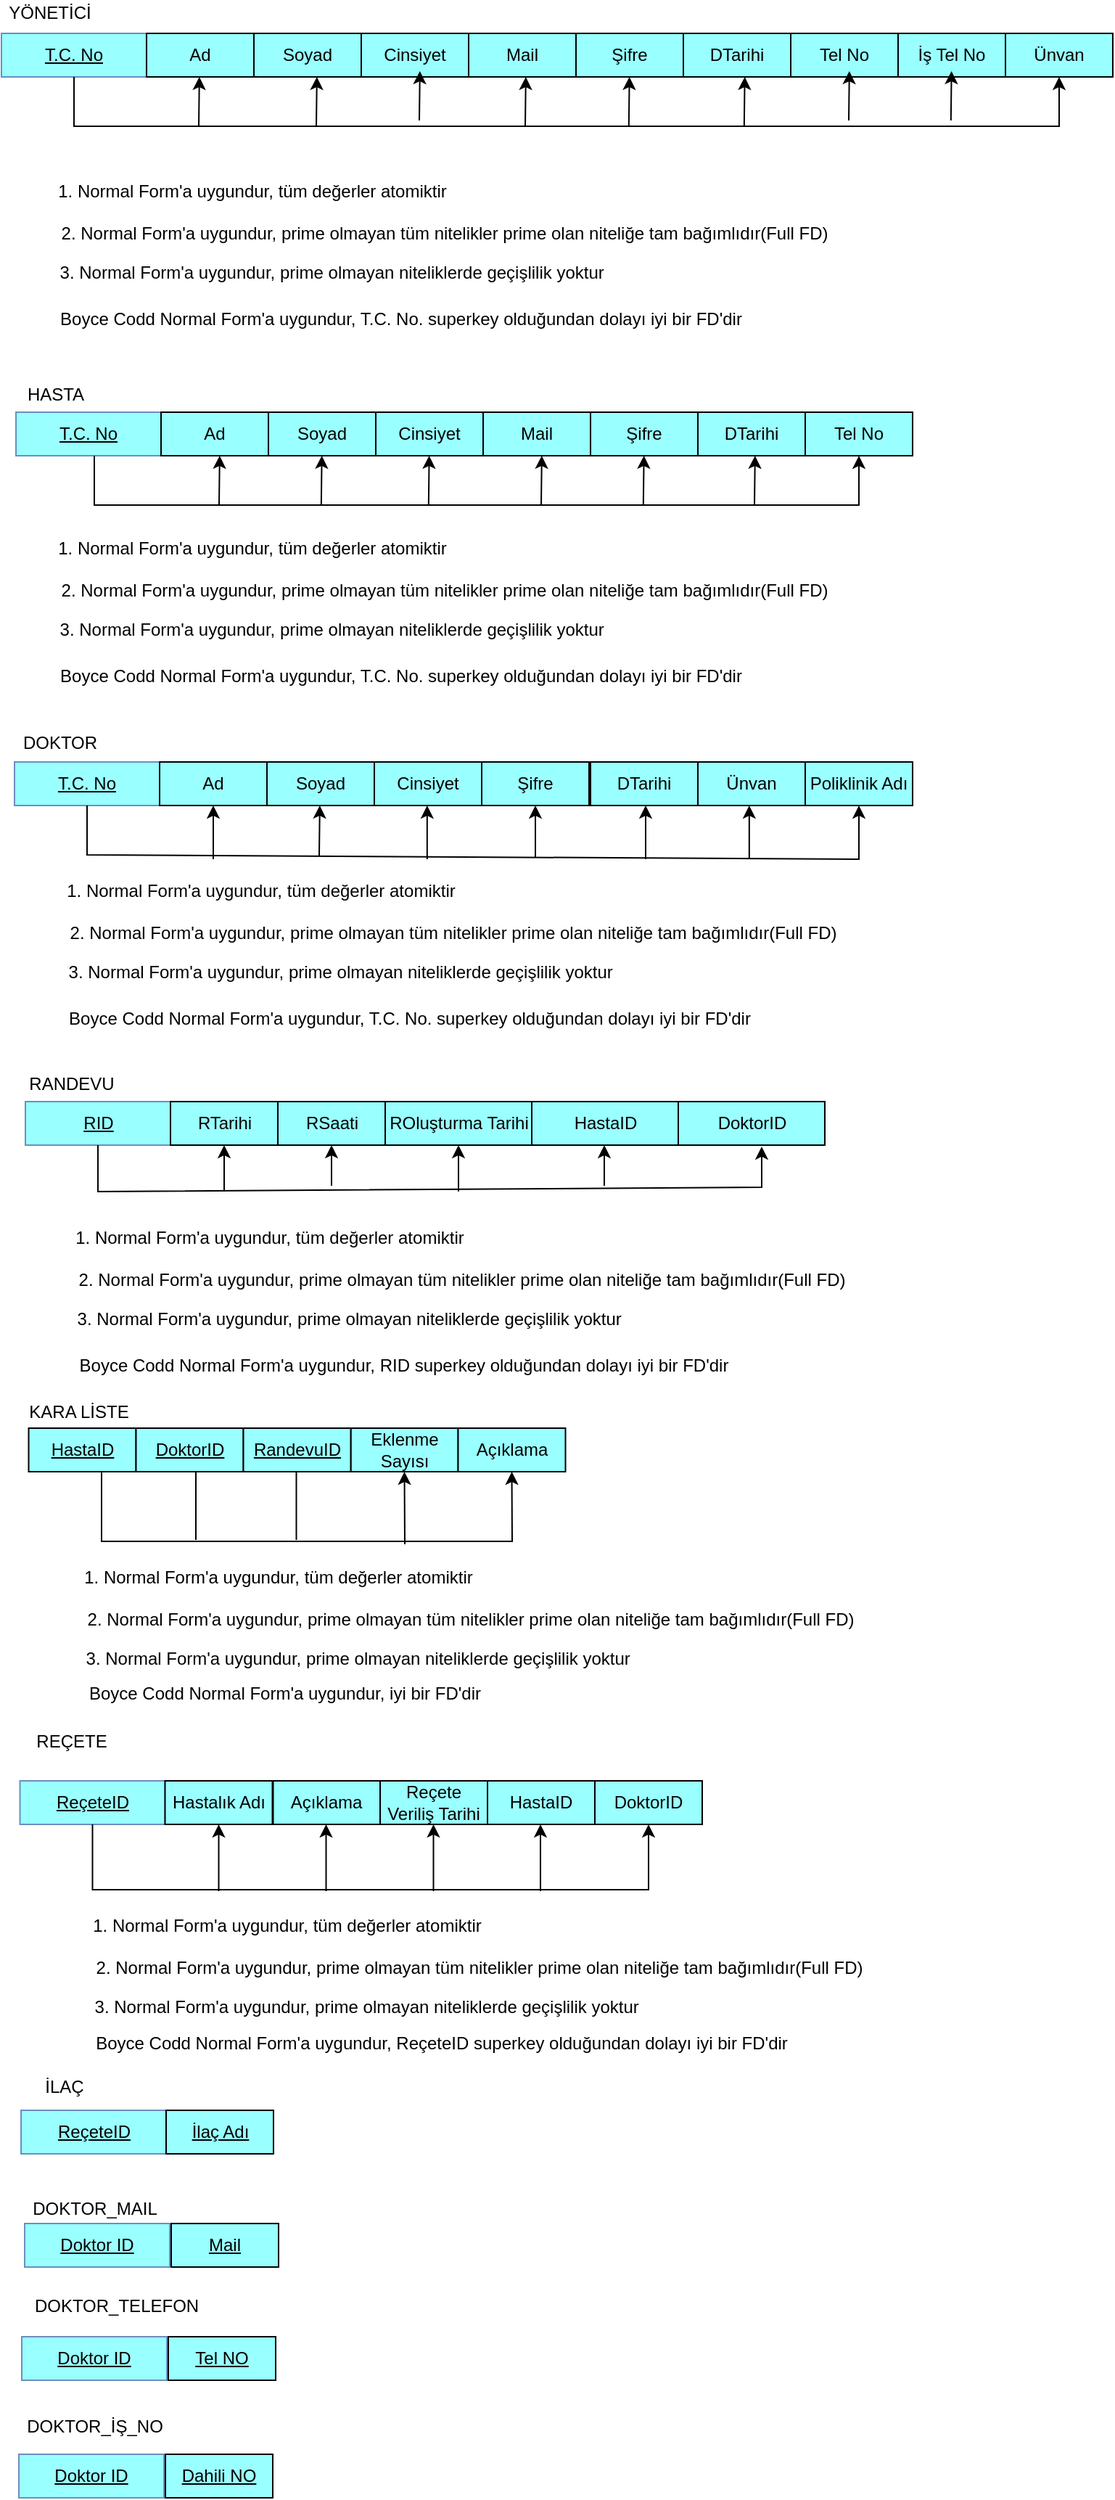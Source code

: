 <mxfile version="18.0.2" type="device"><diagram id="q3w6semUyxVJioBBF7TV" name="Page-1"><mxGraphModel dx="1038" dy="1716" grid="0" gridSize="10" guides="1" tooltips="1" connect="1" arrows="1" fold="1" page="1" pageScale="1" pageWidth="827" pageHeight="1169" math="0" shadow="0"><root><mxCell id="0"/><mxCell id="1" parent="0"/><mxCell id="l5emL63oPn36raxRDfzB-1" value="&lt;u&gt;T.C. No&lt;/u&gt;" style="whiteSpace=wrap;html=1;align=center;fillColor=#99FFFF;strokeColor=#6c8ebf;" parent="1" vertex="1"><mxGeometry x="147" y="235" width="100" height="30" as="geometry"/></mxCell><mxCell id="l5emL63oPn36raxRDfzB-2" value="HASTA" style="text;html=1;align=center;verticalAlign=middle;resizable=0;points=[];autosize=1;strokeColor=none;fillColor=none;" parent="1" vertex="1"><mxGeometry x="149" y="214" width="49" height="18" as="geometry"/></mxCell><mxCell id="l5emL63oPn36raxRDfzB-3" value="Ad&lt;span style=&quot;color: rgba(0 , 0 , 0 , 0) ; font-family: monospace ; font-size: 0px&quot;&gt;%3CmxGraphModel%3E%3Croot%3E%3CmxCell%20id%3D%220%22%2F%3E%3CmxCell%20id%3D%221%22%20parent%3D%220%22%2F%3E%3CmxCell%20id%3D%222%22%20value%3D%22%22%20style%3D%22rounded%3D0%3BwhiteSpace%3Dwrap%3Bhtml%3D1%3BlabelBackgroundColor%3D%2300FFFF%3BfillColor%3D%2399FFFF%3B%22%20vertex%3D%221%22%20parent%3D%221%22%3E%3CmxGeometry%20x%3D%22242%22%20y%3D%22115%22%20width%3D%22100%22%20height%3D%2240%22%20as%3D%22geometry%22%2F%3E%3C%2FmxCell%3E%3C%2Froot%3E%3C%2FmxGraphModel%3E&lt;/span&gt;" style="rounded=0;whiteSpace=wrap;html=1;labelBackgroundColor=none;fillColor=#99FFFF;" parent="1" vertex="1"><mxGeometry x="247" y="235" width="74" height="30" as="geometry"/></mxCell><mxCell id="l5emL63oPn36raxRDfzB-4" value="Soyad" style="rounded=0;whiteSpace=wrap;html=1;labelBackgroundColor=none;fillColor=#99FFFF;" parent="1" vertex="1"><mxGeometry x="321" y="235" width="74" height="30" as="geometry"/></mxCell><mxCell id="l5emL63oPn36raxRDfzB-5" value="Cinsiyet" style="rounded=0;whiteSpace=wrap;html=1;labelBackgroundColor=none;fillColor=#99FFFF;" parent="1" vertex="1"><mxGeometry x="395" y="235" width="74" height="30" as="geometry"/></mxCell><mxCell id="l5emL63oPn36raxRDfzB-6" value="Mail&lt;span style=&quot;color: rgba(0 , 0 , 0 , 0) ; font-family: monospace ; font-size: 0px&quot;&gt;%3CmxGraphModel%3E%3Croot%3E%3CmxCell%20id%3D%220%22%2F%3E%3CmxCell%20id%3D%221%22%20parent%3D%220%22%2F%3E%3CmxCell%20id%3D%222%22%20value%3D%22Cinsiyet%22%20style%3D%22rounded%3D0%3BwhiteSpace%3Dwrap%3Bhtml%3D1%3BlabelBackgroundColor%3Dnone%3BfillColor%3D%2399FFFF%3B%22%20vertex%3D%221%22%20parent%3D%221%22%3E%3CmxGeometry%20x%3D%22390%22%20y%3D%22115%22%20width%3D%2274%22%20height%3D%2230%22%20as%3D%22geometry%22%2F%3E%3C%2FmxCell%3E%3C%2Froot%3E%3C%2FmxGraphModel%3E&lt;/span&gt;" style="rounded=0;whiteSpace=wrap;html=1;labelBackgroundColor=none;fillColor=#99FFFF;" parent="1" vertex="1"><mxGeometry x="469" y="235" width="74" height="30" as="geometry"/></mxCell><mxCell id="l5emL63oPn36raxRDfzB-7" value="Şifre" style="rounded=0;whiteSpace=wrap;html=1;labelBackgroundColor=none;fillColor=#99FFFF;" parent="1" vertex="1"><mxGeometry x="543" y="235" width="74" height="30" as="geometry"/></mxCell><mxCell id="l5emL63oPn36raxRDfzB-8" value="DTarihi" style="rounded=0;whiteSpace=wrap;html=1;labelBackgroundColor=none;fillColor=#99FFFF;" parent="1" vertex="1"><mxGeometry x="617" y="235" width="74" height="30" as="geometry"/></mxCell><mxCell id="l5emL63oPn36raxRDfzB-9" value="Tel No" style="rounded=0;whiteSpace=wrap;html=1;labelBackgroundColor=none;fillColor=#99FFFF;" parent="1" vertex="1"><mxGeometry x="691" y="235" width="74" height="30" as="geometry"/></mxCell><mxCell id="l5emL63oPn36raxRDfzB-10" value="&lt;u&gt;T.C. No&lt;/u&gt;" style="whiteSpace=wrap;html=1;align=center;fillColor=#99FFFF;strokeColor=#6c8ebf;" parent="1" vertex="1"><mxGeometry x="137" y="-26" width="100" height="30" as="geometry"/></mxCell><mxCell id="l5emL63oPn36raxRDfzB-11" value="YÖNETİCİ" style="text;html=1;align=center;verticalAlign=middle;resizable=0;points=[];autosize=1;strokeColor=none;fillColor=none;" parent="1" vertex="1"><mxGeometry x="136" y="-49" width="67" height="18" as="geometry"/></mxCell><mxCell id="l5emL63oPn36raxRDfzB-12" value="Ad&lt;span style=&quot;color: rgba(0 , 0 , 0 , 0) ; font-family: monospace ; font-size: 0px&quot;&gt;%3CmxGraphModel%3E%3Croot%3E%3CmxCell%20id%3D%220%22%2F%3E%3CmxCell%20id%3D%221%22%20parent%3D%220%22%2F%3E%3CmxCell%20id%3D%222%22%20value%3D%22%22%20style%3D%22rounded%3D0%3BwhiteSpace%3Dwrap%3Bhtml%3D1%3BlabelBackgroundColor%3D%2300FFFF%3BfillColor%3D%2399FFFF%3B%22%20vertex%3D%221%22%20parent%3D%221%22%3E%3CmxGeometry%20x%3D%22242%22%20y%3D%22115%22%20width%3D%22100%22%20height%3D%2240%22%20as%3D%22geometry%22%2F%3E%3C%2FmxCell%3E%3C%2Froot%3E%3C%2FmxGraphModel%3E&lt;/span&gt;" style="rounded=0;whiteSpace=wrap;html=1;labelBackgroundColor=none;fillColor=#99FFFF;" parent="1" vertex="1"><mxGeometry x="237" y="-26" width="74" height="30" as="geometry"/></mxCell><mxCell id="l5emL63oPn36raxRDfzB-13" value="Soyad" style="rounded=0;whiteSpace=wrap;html=1;labelBackgroundColor=none;fillColor=#99FFFF;" parent="1" vertex="1"><mxGeometry x="311" y="-26" width="74" height="30" as="geometry"/></mxCell><mxCell id="l5emL63oPn36raxRDfzB-14" value="Cinsiyet" style="rounded=0;whiteSpace=wrap;html=1;labelBackgroundColor=none;fillColor=#99FFFF;" parent="1" vertex="1"><mxGeometry x="385" y="-26" width="74" height="30" as="geometry"/></mxCell><mxCell id="l5emL63oPn36raxRDfzB-69" style="edgeStyle=orthogonalEdgeStyle;rounded=0;orthogonalLoop=1;jettySize=auto;html=1;" parent="1" source="l5emL63oPn36raxRDfzB-15" edge="1"><mxGeometry relative="1" as="geometry"><mxPoint x="560.647" y="-16.765" as="targetPoint"/></mxGeometry></mxCell><mxCell id="l5emL63oPn36raxRDfzB-15" value="Mail&lt;span style=&quot;color: rgba(0 , 0 , 0 , 0) ; font-family: monospace ; font-size: 0px&quot;&gt;%3CmxGraphModel%3E%3Croot%3E%3CmxCell%20id%3D%220%22%2F%3E%3CmxCell%20id%3D%221%22%20parent%3D%220%22%2F%3E%3CmxCell%20id%3D%222%22%20value%3D%22Cinsiyet%22%20style%3D%22rounded%3D0%3BwhiteSpace%3Dwrap%3Bhtml%3D1%3BlabelBackgroundColor%3Dnone%3BfillColor%3D%2399FFFF%3B%22%20vertex%3D%221%22%20parent%3D%221%22%3E%3CmxGeometry%20x%3D%22390%22%20y%3D%22115%22%20width%3D%2274%22%20height%3D%2230%22%20as%3D%22geometry%22%2F%3E%3C%2FmxCell%3E%3C%2Froot%3E%3C%2FmxGraphModel%3E&lt;/span&gt;" style="rounded=0;whiteSpace=wrap;html=1;labelBackgroundColor=none;fillColor=#99FFFF;" parent="1" vertex="1"><mxGeometry x="459" y="-26" width="74" height="30" as="geometry"/></mxCell><mxCell id="l5emL63oPn36raxRDfzB-16" value="Şifre" style="rounded=0;whiteSpace=wrap;html=1;labelBackgroundColor=none;fillColor=#99FFFF;" parent="1" vertex="1"><mxGeometry x="533" y="-26" width="74" height="30" as="geometry"/></mxCell><mxCell id="l5emL63oPn36raxRDfzB-17" value="DTarihi" style="rounded=0;whiteSpace=wrap;html=1;labelBackgroundColor=none;fillColor=#99FFFF;" parent="1" vertex="1"><mxGeometry x="607" y="-26" width="74" height="30" as="geometry"/></mxCell><mxCell id="l5emL63oPn36raxRDfzB-18" value="Tel No" style="rounded=0;whiteSpace=wrap;html=1;labelBackgroundColor=none;fillColor=#99FFFF;" parent="1" vertex="1"><mxGeometry x="681" y="-26" width="74" height="30" as="geometry"/></mxCell><mxCell id="l5emL63oPn36raxRDfzB-19" value="İş Tel No" style="rounded=0;whiteSpace=wrap;html=1;labelBackgroundColor=none;fillColor=#99FFFF;" parent="1" vertex="1"><mxGeometry x="755" y="-26" width="74" height="30" as="geometry"/></mxCell><mxCell id="l5emL63oPn36raxRDfzB-20" value="Ünvan" style="rounded=0;whiteSpace=wrap;html=1;labelBackgroundColor=none;fillColor=#99FFFF;" parent="1" vertex="1"><mxGeometry x="829" y="-26" width="74" height="30" as="geometry"/></mxCell><mxCell id="l5emL63oPn36raxRDfzB-21" value="&lt;u&gt;T.C. No&lt;/u&gt;" style="whiteSpace=wrap;html=1;align=center;fillColor=#99FFFF;strokeColor=#6c8ebf;" parent="1" vertex="1"><mxGeometry x="146" y="476" width="100" height="30" as="geometry"/></mxCell><mxCell id="l5emL63oPn36raxRDfzB-22" value="DOKTOR" style="text;html=1;align=center;verticalAlign=middle;resizable=0;points=[];autosize=1;strokeColor=none;fillColor=none;" parent="1" vertex="1"><mxGeometry x="146" y="454" width="61" height="18" as="geometry"/></mxCell><mxCell id="l5emL63oPn36raxRDfzB-23" value="Ad&lt;span style=&quot;color: rgba(0 , 0 , 0 , 0) ; font-family: monospace ; font-size: 0px&quot;&gt;%3CmxGraphModel%3E%3Croot%3E%3CmxCell%20id%3D%220%22%2F%3E%3CmxCell%20id%3D%221%22%20parent%3D%220%22%2F%3E%3CmxCell%20id%3D%222%22%20value%3D%22%22%20style%3D%22rounded%3D0%3BwhiteSpace%3Dwrap%3Bhtml%3D1%3BlabelBackgroundColor%3D%2300FFFF%3BfillColor%3D%2399FFFF%3B%22%20vertex%3D%221%22%20parent%3D%221%22%3E%3CmxGeometry%20x%3D%22242%22%20y%3D%22115%22%20width%3D%22100%22%20height%3D%2240%22%20as%3D%22geometry%22%2F%3E%3C%2FmxCell%3E%3C%2Froot%3E%3C%2FmxGraphModel%3E&lt;/span&gt;" style="rounded=0;whiteSpace=wrap;html=1;labelBackgroundColor=none;fillColor=#99FFFF;" parent="1" vertex="1"><mxGeometry x="246" y="476" width="74" height="30" as="geometry"/></mxCell><mxCell id="l5emL63oPn36raxRDfzB-24" value="Soyad" style="rounded=0;whiteSpace=wrap;html=1;labelBackgroundColor=none;fillColor=#99FFFF;" parent="1" vertex="1"><mxGeometry x="320" y="476" width="74" height="30" as="geometry"/></mxCell><mxCell id="l5emL63oPn36raxRDfzB-25" value="Cinsiyet" style="rounded=0;whiteSpace=wrap;html=1;labelBackgroundColor=none;fillColor=#99FFFF;" parent="1" vertex="1"><mxGeometry x="394" y="476" width="74" height="30" as="geometry"/></mxCell><mxCell id="l5emL63oPn36raxRDfzB-27" value="Şifre" style="rounded=0;whiteSpace=wrap;html=1;labelBackgroundColor=none;fillColor=#99FFFF;" parent="1" vertex="1"><mxGeometry x="468" y="476" width="74" height="30" as="geometry"/></mxCell><mxCell id="l5emL63oPn36raxRDfzB-28" value="DTarihi" style="rounded=0;whiteSpace=wrap;html=1;labelBackgroundColor=none;fillColor=#99FFFF;" parent="1" vertex="1"><mxGeometry x="543" y="476" width="74" height="30" as="geometry"/></mxCell><mxCell id="l5emL63oPn36raxRDfzB-31" value="Ünvan" style="rounded=0;whiteSpace=wrap;html=1;labelBackgroundColor=none;fillColor=#99FFFF;" parent="1" vertex="1"><mxGeometry x="617" y="476" width="74" height="30" as="geometry"/></mxCell><mxCell id="l5emL63oPn36raxRDfzB-32" value="&lt;u&gt;RID&lt;/u&gt;" style="whiteSpace=wrap;html=1;align=center;fillColor=#99FFFF;strokeColor=#6c8ebf;" parent="1" vertex="1"><mxGeometry x="153.5" y="710" width="100" height="30" as="geometry"/></mxCell><mxCell id="l5emL63oPn36raxRDfzB-33" value="RANDEVU" style="text;html=1;align=center;verticalAlign=middle;resizable=0;points=[];autosize=1;strokeColor=none;fillColor=none;" parent="1" vertex="1"><mxGeometry x="150.5" y="689" width="68" height="18" as="geometry"/></mxCell><mxCell id="l5emL63oPn36raxRDfzB-34" value="RTarihi" style="rounded=0;whiteSpace=wrap;html=1;labelBackgroundColor=none;fillColor=#99FFFF;" parent="1" vertex="1"><mxGeometry x="253.5" y="710" width="74" height="30" as="geometry"/></mxCell><mxCell id="l5emL63oPn36raxRDfzB-35" value="RSaati" style="rounded=0;whiteSpace=wrap;html=1;labelBackgroundColor=none;fillColor=#99FFFF;" parent="1" vertex="1"><mxGeometry x="327.5" y="710" width="74" height="30" as="geometry"/></mxCell><mxCell id="l5emL63oPn36raxRDfzB-36" value="ROluşturma Tarihi" style="rounded=0;whiteSpace=wrap;html=1;labelBackgroundColor=none;fillColor=#99FFFF;" parent="1" vertex="1"><mxGeometry x="401.5" y="710" width="101" height="30" as="geometry"/></mxCell><mxCell id="l5emL63oPn36raxRDfzB-41" value="DoktorID" style="rounded=0;whiteSpace=wrap;html=1;labelBackgroundColor=none;fillColor=#99FFFF;" parent="1" vertex="1"><mxGeometry x="603.5" y="710" width="101" height="30" as="geometry"/></mxCell><mxCell id="l5emL63oPn36raxRDfzB-43" value="HastaID" style="rounded=0;whiteSpace=wrap;html=1;labelBackgroundColor=none;fillColor=#99FFFF;" parent="1" vertex="1"><mxGeometry x="502.5" y="710" width="101" height="30" as="geometry"/></mxCell><mxCell id="l5emL63oPn36raxRDfzB-44" value="Poliklinik Adı" style="rounded=0;whiteSpace=wrap;html=1;labelBackgroundColor=none;fillColor=#99FFFF;" parent="1" vertex="1"><mxGeometry x="691" y="476" width="74" height="30" as="geometry"/></mxCell><mxCell id="l5emL63oPn36raxRDfzB-46" value="&lt;u&gt;ReçeteID&lt;/u&gt;" style="whiteSpace=wrap;html=1;align=center;fillColor=#99FFFF;strokeColor=#6c8ebf;" parent="1" vertex="1"><mxGeometry x="149.75" y="1178" width="100" height="30" as="geometry"/></mxCell><mxCell id="l5emL63oPn36raxRDfzB-47" value="REÇETE" style="text;html=1;align=center;verticalAlign=middle;resizable=0;points=[];autosize=1;strokeColor=none;fillColor=none;" parent="1" vertex="1"><mxGeometry x="155.75" y="1142" width="59" height="18" as="geometry"/></mxCell><mxCell id="l5emL63oPn36raxRDfzB-48" value="Hastalık Adı&lt;span style=&quot;color: rgba(0 , 0 , 0 , 0) ; font-family: monospace ; font-size: 0px&quot;&gt;%3CmxGraphModel%3E%3Croot%3E%3CmxCell%20id%3D%220%22%2F%3E%3CmxCell%20id%3D%221%22%20parent%3D%220%22%2F%3E%3CmxCell%20id%3D%222%22%20value%3D%22%26lt%3Bu%26gt%3BPID%26lt%3B%2Fu%26gt%3B%22%20style%3D%22whiteSpace%3Dwrap%3Bhtml%3D1%3Balign%3Dcenter%3BfillColor%3D%2399FFFF%3BstrokeColor%3D%236c8ebf%3B%22%20vertex%3D%221%22%20parent%3D%221%22%3E%3CmxGeometry%20x%3D%22150.5%22%20y%3D%22560%22%20width%3D%22100%22%20height%3D%2230%22%20as%3D%22geometry%22%2F%3E%3C%2FmxCell%3E%3CmxCell%20id%3D%223%22%20value%3D%22POL%C4%B0KL%C4%B0N%C4%B0K%22%20style%3D%22text%3Bhtml%3D1%3Balign%3Dcenter%3BverticalAlign%3Dmiddle%3Bresizable%3D0%3Bpoints%3D%5B%5D%3Bautosize%3D1%3BstrokeColor%3Dnone%3BfillColor%3Dnone%3B%22%20vertex%3D%221%22%20parent%3D%221%22%3E%3CmxGeometry%20x%3D%22150%22%20y%3D%22542%22%20width%3D%2276%22%20height%3D%2218%22%20as%3D%22geometry%22%2F%3E%3C%2FmxCell%3E%3CmxCell%20id%3D%224%22%20value%3D%22Poliklinik%20Ad%C4%B1%22%20style%3D%22rounded%3D0%3BwhiteSpace%3Dwrap%3Bhtml%3D1%3BlabelBackgroundColor%3Dnone%3BfillColor%3D%2399FFFF%3B%22%20vertex%3D%221%22%20parent%3D%221%22%3E%3CmxGeometry%20x%3D%22250.5%22%20y%3D%22560%22%20width%3D%2274%22%20height%3D%2230%22%20as%3D%22geometry%22%2F%3E%3C%2FmxCell%3E%3C%2Froot%3E%3C%2FmxGraphModel%3E&lt;/span&gt;" style="rounded=0;whiteSpace=wrap;html=1;labelBackgroundColor=none;fillColor=#99FFFF;" parent="1" vertex="1"><mxGeometry x="249.75" y="1178" width="74" height="30" as="geometry"/></mxCell><mxCell id="l5emL63oPn36raxRDfzB-49" value="Açıklama" style="rounded=0;whiteSpace=wrap;html=1;labelBackgroundColor=none;fillColor=#99FFFF;" parent="1" vertex="1"><mxGeometry x="324.25" y="1178" width="74" height="30" as="geometry"/></mxCell><mxCell id="l5emL63oPn36raxRDfzB-50" value="HastaID" style="rounded=0;whiteSpace=wrap;html=1;labelBackgroundColor=none;fillColor=#99FFFF;" parent="1" vertex="1"><mxGeometry x="472" y="1178" width="74" height="30" as="geometry"/></mxCell><mxCell id="l5emL63oPn36raxRDfzB-51" value="DoktorID" style="rounded=0;whiteSpace=wrap;html=1;labelBackgroundColor=none;fillColor=#99FFFF;" parent="1" vertex="1"><mxGeometry x="546" y="1178" width="74" height="30" as="geometry"/></mxCell><mxCell id="l5emL63oPn36raxRDfzB-52" value="&lt;u&gt;ReçeteID&lt;/u&gt;" style="whiteSpace=wrap;html=1;align=center;fillColor=#99FFFF;strokeColor=#6c8ebf;" parent="1" vertex="1"><mxGeometry x="150.5" y="1405" width="100" height="30" as="geometry"/></mxCell><mxCell id="l5emL63oPn36raxRDfzB-53" value="İLAÇ" style="text;html=1;align=center;verticalAlign=middle;resizable=0;points=[];autosize=1;strokeColor=none;fillColor=none;" parent="1" vertex="1"><mxGeometry x="162" y="1380" width="36" height="18" as="geometry"/></mxCell><mxCell id="l5emL63oPn36raxRDfzB-54" value="İlaç Adı" style="rounded=0;whiteSpace=wrap;html=1;labelBackgroundColor=none;fillColor=#99FFFF;fontStyle=4" parent="1" vertex="1"><mxGeometry x="250.5" y="1405" width="74" height="30" as="geometry"/></mxCell><mxCell id="l5emL63oPn36raxRDfzB-58" value="KARA LİSTE" style="text;html=1;align=center;verticalAlign=middle;resizable=0;points=[];autosize=1;strokeColor=none;fillColor=none;" parent="1" vertex="1"><mxGeometry x="150" y="915" width="79" height="18" as="geometry"/></mxCell><mxCell id="l5emL63oPn36raxRDfzB-59" value="Eklenme Sayısı" style="rounded=0;whiteSpace=wrap;html=1;labelBackgroundColor=none;fillColor=#99FFFF;" parent="1" vertex="1"><mxGeometry x="377.75" y="935" width="74" height="30" as="geometry"/></mxCell><mxCell id="l5emL63oPn36raxRDfzB-60" value="Açıklama" style="rounded=0;whiteSpace=wrap;html=1;labelBackgroundColor=none;fillColor=#99FFFF;" parent="1" vertex="1"><mxGeometry x="451.75" y="935" width="74" height="30" as="geometry"/></mxCell><mxCell id="l5emL63oPn36raxRDfzB-61" value="HastaID" style="rounded=0;whiteSpace=wrap;html=1;labelBackgroundColor=none;fillColor=#99FFFF;fontStyle=4" parent="1" vertex="1"><mxGeometry x="155.75" y="935" width="74" height="30" as="geometry"/></mxCell><mxCell id="l5emL63oPn36raxRDfzB-62" value="DoktorID" style="rounded=0;whiteSpace=wrap;html=1;labelBackgroundColor=none;fillColor=#99FFFF;fontStyle=4" parent="1" vertex="1"><mxGeometry x="229.75" y="935" width="74" height="30" as="geometry"/></mxCell><mxCell id="l5emL63oPn36raxRDfzB-63" value="RandevuID" style="rounded=0;whiteSpace=wrap;html=1;labelBackgroundColor=none;fillColor=#99FFFF;fontStyle=4" parent="1" vertex="1"><mxGeometry x="303.75" y="935" width="74" height="30" as="geometry"/></mxCell><mxCell id="l5emL63oPn36raxRDfzB-67" value="" style="endArrow=classic;html=1;rounded=0;exitX=0.5;exitY=1;exitDx=0;exitDy=0;" parent="1" source="l5emL63oPn36raxRDfzB-10" target="l5emL63oPn36raxRDfzB-20" edge="1"><mxGeometry width="50" height="50" relative="1" as="geometry"><mxPoint x="520" y="36" as="sourcePoint"/><mxPoint x="865" y="65" as="targetPoint"/><Array as="points"><mxPoint x="187" y="38"/><mxPoint x="866" y="38"/></Array></mxGeometry></mxCell><mxCell id="l5emL63oPn36raxRDfzB-68" value="" style="endArrow=classic;html=1;rounded=0;" parent="1" edge="1"><mxGeometry width="50" height="50" relative="1" as="geometry"><mxPoint x="273" y="38" as="sourcePoint"/><mxPoint x="273.41" y="4" as="targetPoint"/></mxGeometry></mxCell><mxCell id="l5emL63oPn36raxRDfzB-70" value="" style="endArrow=classic;html=1;rounded=0;" parent="1" edge="1"><mxGeometry width="50" height="50" relative="1" as="geometry"><mxPoint x="354.0" y="38" as="sourcePoint"/><mxPoint x="354.41" y="4" as="targetPoint"/><Array as="points"/></mxGeometry></mxCell><mxCell id="l5emL63oPn36raxRDfzB-71" value="" style="endArrow=classic;html=1;rounded=0;" parent="1" edge="1"><mxGeometry width="50" height="50" relative="1" as="geometry"><mxPoint x="425.0" y="34" as="sourcePoint"/><mxPoint x="425.41" as="targetPoint"/></mxGeometry></mxCell><mxCell id="l5emL63oPn36raxRDfzB-72" value="" style="endArrow=classic;html=1;rounded=0;" parent="1" edge="1"><mxGeometry width="50" height="50" relative="1" as="geometry"><mxPoint x="498.0" y="38" as="sourcePoint"/><mxPoint x="498.41" y="4" as="targetPoint"/></mxGeometry></mxCell><mxCell id="l5emL63oPn36raxRDfzB-73" value="" style="endArrow=classic;html=1;rounded=0;" parent="1" edge="1"><mxGeometry width="50" height="50" relative="1" as="geometry"><mxPoint x="569.41" y="38" as="sourcePoint"/><mxPoint x="569.82" y="4" as="targetPoint"/></mxGeometry></mxCell><mxCell id="l5emL63oPn36raxRDfzB-74" value="" style="endArrow=classic;html=1;rounded=0;" parent="1" edge="1"><mxGeometry width="50" height="50" relative="1" as="geometry"><mxPoint x="648.91" y="38" as="sourcePoint"/><mxPoint x="649.32" y="4" as="targetPoint"/></mxGeometry></mxCell><mxCell id="l5emL63oPn36raxRDfzB-75" value="" style="endArrow=classic;html=1;rounded=0;" parent="1" edge="1"><mxGeometry width="50" height="50" relative="1" as="geometry"><mxPoint x="721.0" y="34" as="sourcePoint"/><mxPoint x="721.41" as="targetPoint"/></mxGeometry></mxCell><mxCell id="l5emL63oPn36raxRDfzB-76" value="" style="endArrow=classic;html=1;rounded=0;" parent="1" edge="1"><mxGeometry width="50" height="50" relative="1" as="geometry"><mxPoint x="791.41" y="34" as="sourcePoint"/><mxPoint x="791.82" as="targetPoint"/></mxGeometry></mxCell><mxCell id="l5emL63oPn36raxRDfzB-79" value="" style="endArrow=classic;html=1;rounded=0;entryX=0.5;entryY=1;entryDx=0;entryDy=0;" parent="1" target="l5emL63oPn36raxRDfzB-60" edge="1"><mxGeometry width="50" height="50" relative="1" as="geometry"><mxPoint x="206" y="965" as="sourcePoint"/><mxPoint x="620" y="1031" as="targetPoint"/><Array as="points"><mxPoint x="206" y="1013"/><mxPoint x="489" y="1013"/></Array></mxGeometry></mxCell><mxCell id="l5emL63oPn36raxRDfzB-81" value="" style="endArrow=classic;html=1;rounded=0;entryX=0.5;entryY=1;entryDx=0;entryDy=0;" parent="1" target="l5emL63oPn36raxRDfzB-59" edge="1"><mxGeometry width="50" height="50" relative="1" as="geometry"><mxPoint x="415" y="1015" as="sourcePoint"/><mxPoint x="537.5" y="981" as="targetPoint"/></mxGeometry></mxCell><mxCell id="l5emL63oPn36raxRDfzB-82" value="" style="endArrow=classic;html=1;rounded=0;exitX=0.5;exitY=1;exitDx=0;exitDy=0;entryX=0.569;entryY=1.033;entryDx=0;entryDy=0;entryPerimeter=0;" parent="1" source="l5emL63oPn36raxRDfzB-32" target="l5emL63oPn36raxRDfzB-41" edge="1"><mxGeometry width="50" height="50" relative="1" as="geometry"><mxPoint x="523.5" y="673" as="sourcePoint"/><mxPoint x="668.5" y="777" as="targetPoint"/><Array as="points"><mxPoint x="203.5" y="772"/><mxPoint x="661" y="769"/></Array></mxGeometry></mxCell><mxCell id="l5emL63oPn36raxRDfzB-83" value="" style="endArrow=classic;html=1;rounded=0;entryX=0.5;entryY=1;entryDx=0;entryDy=0;" parent="1" target="l5emL63oPn36raxRDfzB-34" edge="1"><mxGeometry width="50" height="50" relative="1" as="geometry"><mxPoint x="290.5" y="772" as="sourcePoint"/><mxPoint x="340.5" y="814" as="targetPoint"/></mxGeometry></mxCell><mxCell id="l5emL63oPn36raxRDfzB-84" value="" style="endArrow=classic;html=1;rounded=0;entryX=0.5;entryY=1;entryDx=0;entryDy=0;" parent="1" target="l5emL63oPn36raxRDfzB-35" edge="1"><mxGeometry width="50" height="50" relative="1" as="geometry"><mxPoint x="364.5" y="768" as="sourcePoint"/><mxPoint x="300.5" y="750" as="targetPoint"/></mxGeometry></mxCell><mxCell id="l5emL63oPn36raxRDfzB-87" value="" style="endArrow=classic;html=1;rounded=0;exitX=0.5;exitY=1;exitDx=0;exitDy=0;entryX=0.5;entryY=1;entryDx=0;entryDy=0;" parent="1" source="l5emL63oPn36raxRDfzB-21" target="l5emL63oPn36raxRDfzB-44" edge="1"><mxGeometry width="50" height="50" relative="1" as="geometry"><mxPoint x="515" y="503" as="sourcePoint"/><mxPoint x="972" y="540" as="targetPoint"/><Array as="points"><mxPoint x="196" y="540"/><mxPoint x="728" y="543"/></Array></mxGeometry></mxCell><mxCell id="l5emL63oPn36raxRDfzB-88" value="" style="endArrow=classic;html=1;rounded=0;entryX=0.5;entryY=1;entryDx=0;entryDy=0;" parent="1" target="l5emL63oPn36raxRDfzB-23" edge="1"><mxGeometry width="50" height="50" relative="1" as="geometry"><mxPoint x="283" y="543" as="sourcePoint"/><mxPoint x="565" y="453" as="targetPoint"/></mxGeometry></mxCell><mxCell id="l5emL63oPn36raxRDfzB-89" value="" style="endArrow=classic;html=1;rounded=0;entryX=0.5;entryY=1;entryDx=0;entryDy=0;" parent="1" edge="1"><mxGeometry width="50" height="50" relative="1" as="geometry"><mxPoint x="356" y="541" as="sourcePoint"/><mxPoint x="356.41" y="506" as="targetPoint"/></mxGeometry></mxCell><mxCell id="l5emL63oPn36raxRDfzB-90" value="" style="endArrow=classic;html=1;rounded=0;entryX=0.5;entryY=1;entryDx=0;entryDy=0;" parent="1" edge="1"><mxGeometry width="50" height="50" relative="1" as="geometry"><mxPoint x="430.41" y="543" as="sourcePoint"/><mxPoint x="430.41" y="506" as="targetPoint"/></mxGeometry></mxCell><mxCell id="l5emL63oPn36raxRDfzB-91" value="" style="endArrow=classic;html=1;rounded=0;entryX=0.5;entryY=1;entryDx=0;entryDy=0;" parent="1" edge="1"><mxGeometry width="50" height="50" relative="1" as="geometry"><mxPoint x="505" y="542" as="sourcePoint"/><mxPoint x="505" y="506" as="targetPoint"/></mxGeometry></mxCell><mxCell id="l5emL63oPn36raxRDfzB-92" value="" style="endArrow=classic;html=1;rounded=0;entryX=0.5;entryY=1;entryDx=0;entryDy=0;" parent="1" edge="1"><mxGeometry width="50" height="50" relative="1" as="geometry"><mxPoint x="581" y="543" as="sourcePoint"/><mxPoint x="581" y="506" as="targetPoint"/></mxGeometry></mxCell><mxCell id="l5emL63oPn36raxRDfzB-93" value="" style="endArrow=classic;html=1;rounded=0;entryX=0.5;entryY=1;entryDx=0;entryDy=0;" parent="1" edge="1"><mxGeometry width="50" height="50" relative="1" as="geometry"><mxPoint x="652.41" y="543" as="sourcePoint"/><mxPoint x="652.41" y="506" as="targetPoint"/></mxGeometry></mxCell><mxCell id="l5emL63oPn36raxRDfzB-96" value="" style="endArrow=classic;html=1;rounded=0;exitX=0.5;exitY=1;exitDx=0;exitDy=0;entryX=0.5;entryY=1;entryDx=0;entryDy=0;" parent="1" source="l5emL63oPn36raxRDfzB-46" target="l5emL63oPn36raxRDfzB-51" edge="1"><mxGeometry width="50" height="50" relative="1" as="geometry"><mxPoint x="519.75" y="1386" as="sourcePoint"/><mxPoint x="384.75" y="1257" as="targetPoint"/><Array as="points"><mxPoint x="199.75" y="1253"/><mxPoint x="583" y="1253"/></Array></mxGeometry></mxCell><mxCell id="l5emL63oPn36raxRDfzB-97" value="" style="endArrow=classic;html=1;rounded=0;entryX=0.5;entryY=1;entryDx=0;entryDy=0;" parent="1" target="l5emL63oPn36raxRDfzB-48" edge="1"><mxGeometry width="50" height="50" relative="1" as="geometry"><mxPoint x="286.75" y="1254" as="sourcePoint"/><mxPoint x="569.75" y="1336" as="targetPoint"/></mxGeometry></mxCell><mxCell id="l5emL63oPn36raxRDfzB-99" value="" style="endArrow=classic;html=1;rounded=0;exitX=0.5;exitY=1;exitDx=0;exitDy=0;entryX=0.5;entryY=1;entryDx=0;entryDy=0;" parent="1" target="l5emL63oPn36raxRDfzB-9" edge="1"><mxGeometry width="50" height="50" relative="1" as="geometry"><mxPoint x="201" y="265" as="sourcePoint"/><mxPoint x="880" y="265" as="targetPoint"/><Array as="points"><mxPoint x="201" y="299"/><mxPoint x="728" y="299"/></Array></mxGeometry></mxCell><mxCell id="l5emL63oPn36raxRDfzB-100" value="" style="endArrow=classic;html=1;rounded=0;" parent="1" edge="1"><mxGeometry width="50" height="50" relative="1" as="geometry"><mxPoint x="287.0" y="299" as="sourcePoint"/><mxPoint x="287.41" y="265" as="targetPoint"/></mxGeometry></mxCell><mxCell id="l5emL63oPn36raxRDfzB-101" value="" style="endArrow=classic;html=1;rounded=0;" parent="1" edge="1"><mxGeometry width="50" height="50" relative="1" as="geometry"><mxPoint x="357.41" y="299" as="sourcePoint"/><mxPoint x="357.82" y="265" as="targetPoint"/></mxGeometry></mxCell><mxCell id="l5emL63oPn36raxRDfzB-102" value="" style="endArrow=classic;html=1;rounded=0;" parent="1" edge="1"><mxGeometry width="50" height="50" relative="1" as="geometry"><mxPoint x="431.41" y="299" as="sourcePoint"/><mxPoint x="431.82" y="265" as="targetPoint"/></mxGeometry></mxCell><mxCell id="l5emL63oPn36raxRDfzB-103" value="" style="endArrow=classic;html=1;rounded=0;" parent="1" edge="1"><mxGeometry width="50" height="50" relative="1" as="geometry"><mxPoint x="509.0" y="299" as="sourcePoint"/><mxPoint x="509.41" y="265" as="targetPoint"/></mxGeometry></mxCell><mxCell id="l5emL63oPn36raxRDfzB-104" value="" style="endArrow=classic;html=1;rounded=0;" parent="1" edge="1"><mxGeometry width="50" height="50" relative="1" as="geometry"><mxPoint x="579.41" y="299" as="sourcePoint"/><mxPoint x="579.82" y="265" as="targetPoint"/></mxGeometry></mxCell><mxCell id="l5emL63oPn36raxRDfzB-105" value="" style="endArrow=classic;html=1;rounded=0;" parent="1" edge="1"><mxGeometry width="50" height="50" relative="1" as="geometry"><mxPoint x="656.0" y="299" as="sourcePoint"/><mxPoint x="656.41" y="265" as="targetPoint"/></mxGeometry></mxCell><mxCell id="Xd7NsK4JSSGzwViS7rBY-1" value="1. Normal Form'a uygundur, tüm değerler atomiktir" style="text;html=1;strokeColor=none;fillColor=none;align=center;verticalAlign=middle;whiteSpace=wrap;rounded=0;" parent="1" vertex="1"><mxGeometry x="166" y="68" width="288" height="30" as="geometry"/></mxCell><mxCell id="Xd7NsK4JSSGzwViS7rBY-2" value="2. Normal Form'a uygundur, prime olmayan tüm nitelikler prime olan niteliğe tam bağımlıdır(Full FD)" style="text;html=1;align=center;verticalAlign=middle;resizable=0;points=[];autosize=1;strokeColor=none;fillColor=none;" parent="1" vertex="1"><mxGeometry x="172" y="103" width="539" height="18" as="geometry"/></mxCell><mxCell id="Xd7NsK4JSSGzwViS7rBY-3" value="3. Normal Form'a uygundur, prime olmayan niteliklerde geçişlilik yoktur&amp;nbsp;" style="text;html=1;align=center;verticalAlign=middle;resizable=0;points=[];autosize=1;strokeColor=none;fillColor=none;" parent="1" vertex="1"><mxGeometry x="172" y="130" width="388" height="18" as="geometry"/></mxCell><mxCell id="Xd7NsK4JSSGzwViS7rBY-4" value="Boyce Codd Normal Form'a uygundur, T.C. No. superkey olduğundan dolayı iyi bir FD'dir" style="text;html=1;align=center;verticalAlign=middle;resizable=0;points=[];autosize=1;strokeColor=none;fillColor=none;" parent="1" vertex="1"><mxGeometry x="172" y="162" width="480" height="18" as="geometry"/></mxCell><mxCell id="Xd7NsK4JSSGzwViS7rBY-8" value="1. Normal Form'a uygundur, tüm değerler atomiktir" style="text;html=1;strokeColor=none;fillColor=none;align=center;verticalAlign=middle;whiteSpace=wrap;rounded=0;" parent="1" vertex="1"><mxGeometry x="166" y="314" width="288" height="30" as="geometry"/></mxCell><mxCell id="Xd7NsK4JSSGzwViS7rBY-9" value="2. Normal Form'a uygundur, prime olmayan tüm nitelikler prime olan niteliğe tam bağımlıdır(Full FD)" style="text;html=1;align=center;verticalAlign=middle;resizable=0;points=[];autosize=1;strokeColor=none;fillColor=none;" parent="1" vertex="1"><mxGeometry x="172" y="349" width="539" height="18" as="geometry"/></mxCell><mxCell id="Xd7NsK4JSSGzwViS7rBY-10" value="3. Normal Form'a uygundur, prime olmayan niteliklerde geçişlilik yoktur&amp;nbsp;" style="text;html=1;align=center;verticalAlign=middle;resizable=0;points=[];autosize=1;strokeColor=none;fillColor=none;" parent="1" vertex="1"><mxGeometry x="172" y="376" width="388" height="18" as="geometry"/></mxCell><mxCell id="Xd7NsK4JSSGzwViS7rBY-11" value="Boyce Codd Normal Form'a uygundur, T.C. No. superkey olduğundan dolayı iyi bir FD'dir" style="text;html=1;align=center;verticalAlign=middle;resizable=0;points=[];autosize=1;strokeColor=none;fillColor=none;" parent="1" vertex="1"><mxGeometry x="172" y="408" width="480" height="18" as="geometry"/></mxCell><mxCell id="Xd7NsK4JSSGzwViS7rBY-12" value="1. Normal Form'a uygundur, tüm değerler atomiktir" style="text;html=1;strokeColor=none;fillColor=none;align=center;verticalAlign=middle;whiteSpace=wrap;rounded=0;" parent="1" vertex="1"><mxGeometry x="172" y="550" width="288" height="30" as="geometry"/></mxCell><mxCell id="Xd7NsK4JSSGzwViS7rBY-13" value="2. Normal Form'a uygundur, prime olmayan tüm nitelikler prime olan niteliğe tam bağımlıdır(Full FD)" style="text;html=1;align=center;verticalAlign=middle;resizable=0;points=[];autosize=1;strokeColor=none;fillColor=none;" parent="1" vertex="1"><mxGeometry x="178" y="585" width="539" height="18" as="geometry"/></mxCell><mxCell id="Xd7NsK4JSSGzwViS7rBY-14" value="3. Normal Form'a uygundur, prime olmayan niteliklerde geçişlilik yoktur&amp;nbsp;" style="text;html=1;align=center;verticalAlign=middle;resizable=0;points=[];autosize=1;strokeColor=none;fillColor=none;" parent="1" vertex="1"><mxGeometry x="178" y="612" width="388" height="18" as="geometry"/></mxCell><mxCell id="Xd7NsK4JSSGzwViS7rBY-15" value="Boyce Codd Normal Form'a uygundur, T.C. No. superkey olduğundan dolayı iyi bir FD'dir" style="text;html=1;align=center;verticalAlign=middle;resizable=0;points=[];autosize=1;strokeColor=none;fillColor=none;" parent="1" vertex="1"><mxGeometry x="178" y="644" width="480" height="18" as="geometry"/></mxCell><mxCell id="Xd7NsK4JSSGzwViS7rBY-16" value="1. Normal Form'a uygundur, tüm değerler atomiktir" style="text;html=1;strokeColor=none;fillColor=none;align=center;verticalAlign=middle;whiteSpace=wrap;rounded=0;" parent="1" vertex="1"><mxGeometry x="178" y="789" width="288" height="30" as="geometry"/></mxCell><mxCell id="Xd7NsK4JSSGzwViS7rBY-17" value="2. Normal Form'a uygundur, prime olmayan tüm nitelikler prime olan niteliğe tam bağımlıdır(Full FD)" style="text;html=1;align=center;verticalAlign=middle;resizable=0;points=[];autosize=1;strokeColor=none;fillColor=none;" parent="1" vertex="1"><mxGeometry x="184" y="824" width="539" height="18" as="geometry"/></mxCell><mxCell id="Xd7NsK4JSSGzwViS7rBY-18" value="3. Normal Form'a uygundur, prime olmayan niteliklerde geçişlilik yoktur&amp;nbsp;" style="text;html=1;align=center;verticalAlign=middle;resizable=0;points=[];autosize=1;strokeColor=none;fillColor=none;" parent="1" vertex="1"><mxGeometry x="184" y="851" width="388" height="18" as="geometry"/></mxCell><mxCell id="Xd7NsK4JSSGzwViS7rBY-19" value="Boyce Codd Normal Form'a uygundur, RID superkey olduğundan dolayı iyi bir FD'dir" style="text;html=1;align=center;verticalAlign=middle;resizable=0;points=[];autosize=1;strokeColor=none;fillColor=none;" parent="1" vertex="1"><mxGeometry x="185" y="883" width="457" height="18" as="geometry"/></mxCell><mxCell id="Xd7NsK4JSSGzwViS7rBY-20" value="1. Normal Form'a uygundur, tüm değerler atomiktir" style="text;html=1;strokeColor=none;fillColor=none;align=center;verticalAlign=middle;whiteSpace=wrap;rounded=0;" parent="1" vertex="1"><mxGeometry x="184" y="1023" width="288" height="30" as="geometry"/></mxCell><mxCell id="Xd7NsK4JSSGzwViS7rBY-21" value="2. Normal Form'a uygundur, prime olmayan tüm nitelikler prime olan niteliğe tam bağımlıdır(Full FD)" style="text;html=1;align=center;verticalAlign=middle;resizable=0;points=[];autosize=1;strokeColor=none;fillColor=none;" parent="1" vertex="1"><mxGeometry x="190" y="1058" width="539" height="18" as="geometry"/></mxCell><mxCell id="Xd7NsK4JSSGzwViS7rBY-22" value="3. Normal Form'a uygundur, prime olmayan niteliklerde geçişlilik yoktur&amp;nbsp;" style="text;html=1;align=center;verticalAlign=middle;resizable=0;points=[];autosize=1;strokeColor=none;fillColor=none;" parent="1" vertex="1"><mxGeometry x="190" y="1085" width="388" height="18" as="geometry"/></mxCell><mxCell id="Xd7NsK4JSSGzwViS7rBY-23" value="Boyce Codd Normal Form'a uygundur, iyi bir FD'dir" style="text;html=1;align=center;verticalAlign=middle;resizable=0;points=[];autosize=1;strokeColor=none;fillColor=none;" parent="1" vertex="1"><mxGeometry x="192" y="1109" width="280" height="18" as="geometry"/></mxCell><mxCell id="Xd7NsK4JSSGzwViS7rBY-24" value="1. Normal Form'a uygundur, tüm değerler atomiktir" style="text;html=1;strokeColor=none;fillColor=none;align=center;verticalAlign=middle;whiteSpace=wrap;rounded=0;" parent="1" vertex="1"><mxGeometry x="190" y="1263" width="288" height="30" as="geometry"/></mxCell><mxCell id="Xd7NsK4JSSGzwViS7rBY-25" value="2. Normal Form'a uygundur, prime olmayan tüm nitelikler prime olan niteliğe tam bağımlıdır(Full FD)" style="text;html=1;align=center;verticalAlign=middle;resizable=0;points=[];autosize=1;strokeColor=none;fillColor=none;" parent="1" vertex="1"><mxGeometry x="196" y="1298" width="539" height="18" as="geometry"/></mxCell><mxCell id="Xd7NsK4JSSGzwViS7rBY-26" value="3. Normal Form'a uygundur, prime olmayan niteliklerde geçişlilik yoktur&amp;nbsp;" style="text;html=1;align=center;verticalAlign=middle;resizable=0;points=[];autosize=1;strokeColor=none;fillColor=none;" parent="1" vertex="1"><mxGeometry x="196" y="1325" width="388" height="18" as="geometry"/></mxCell><mxCell id="Xd7NsK4JSSGzwViS7rBY-27" value="Boyce Codd Normal Form'a uygundur, ReçeteID superkey olduğundan dolayı iyi bir FD'dir" style="text;html=1;align=center;verticalAlign=middle;resizable=0;points=[];autosize=1;strokeColor=none;fillColor=none;" parent="1" vertex="1"><mxGeometry x="196.5" y="1350" width="487" height="18" as="geometry"/></mxCell><mxCell id="dTG2kjjF3fD9noFDup7i-2" value="&lt;u&gt;Doktor ID&lt;/u&gt;" style="whiteSpace=wrap;html=1;align=center;fillColor=#99FFFF;strokeColor=#6c8ebf;" parent="1" vertex="1"><mxGeometry x="153" y="1483" width="100" height="30" as="geometry"/></mxCell><mxCell id="dTG2kjjF3fD9noFDup7i-3" value="DOKTOR_MAIL" style="text;html=1;align=center;verticalAlign=middle;resizable=0;points=[];autosize=1;strokeColor=none;fillColor=none;" parent="1" vertex="1"><mxGeometry x="151" y="1463" width="100" height="20" as="geometry"/></mxCell><mxCell id="dTG2kjjF3fD9noFDup7i-4" value="DOKTOR_TELEFON" style="text;html=1;align=center;verticalAlign=middle;resizable=0;points=[];autosize=1;strokeColor=none;fillColor=none;" parent="1" vertex="1"><mxGeometry x="151" y="1530" width="130" height="20" as="geometry"/></mxCell><mxCell id="dTG2kjjF3fD9noFDup7i-5" value="Mail&lt;span style=&quot;color: rgba(0 , 0 , 0 , 0) ; font-family: monospace ; font-size: 0px&quot;&gt;%3CmxGraphModel%3E%3Croot%3E%3CmxCell%20id%3D%220%22%2F%3E%3CmxCell%20id%3D%221%22%20parent%3D%220%22%2F%3E%3CmxCell%20id%3D%222%22%20value%3D%22Cinsiyet%22%20style%3D%22rounded%3D0%3BwhiteSpace%3Dwrap%3Bhtml%3D1%3BlabelBackgroundColor%3Dnone%3BfillColor%3D%2399FFFF%3B%22%20vertex%3D%221%22%20parent%3D%221%22%3E%3CmxGeometry%20x%3D%22390%22%20y%3D%22115%22%20width%3D%2274%22%20height%3D%2230%22%20as%3D%22geometry%22%2F%3E%3C%2FmxCell%3E%3C%2Froot%3E%3C%2FmxGraphModel%3E&lt;/span&gt;" style="rounded=0;whiteSpace=wrap;html=1;labelBackgroundColor=none;fillColor=#99FFFF;fontStyle=4" parent="1" vertex="1"><mxGeometry x="254" y="1483" width="74" height="30" as="geometry"/></mxCell><mxCell id="dTG2kjjF3fD9noFDup7i-6" value="&lt;u&gt;Doktor ID&lt;/u&gt;" style="whiteSpace=wrap;html=1;align=center;fillColor=#99FFFF;strokeColor=#6c8ebf;" parent="1" vertex="1"><mxGeometry x="151" y="1561" width="100" height="30" as="geometry"/></mxCell><mxCell id="dTG2kjjF3fD9noFDup7i-7" value="Tel NO" style="rounded=0;whiteSpace=wrap;html=1;labelBackgroundColor=none;fillColor=#99FFFF;fontStyle=4" parent="1" vertex="1"><mxGeometry x="252" y="1561" width="74" height="30" as="geometry"/></mxCell><mxCell id="dTG2kjjF3fD9noFDup7i-8" value="" style="endArrow=classic;html=1;rounded=0;entryX=0.5;entryY=1;entryDx=0;entryDy=0;" parent="1" edge="1"><mxGeometry width="50" height="50" relative="1" as="geometry"><mxPoint x="552.5" y="768" as="sourcePoint"/><mxPoint x="552.5" y="740" as="targetPoint"/></mxGeometry></mxCell><mxCell id="dTG2kjjF3fD9noFDup7i-9" value="" style="endArrow=classic;html=1;rounded=0;entryX=0.5;entryY=1;entryDx=0;entryDy=0;" parent="1" target="l5emL63oPn36raxRDfzB-36" edge="1"><mxGeometry width="50" height="50" relative="1" as="geometry"><mxPoint x="452" y="772" as="sourcePoint"/><mxPoint x="384.5" y="760" as="targetPoint"/></mxGeometry></mxCell><mxCell id="dTG2kjjF3fD9noFDup7i-12" value="" style="endArrow=none;html=1;rounded=0;" parent="1" edge="1"><mxGeometry width="50" height="50" relative="1" as="geometry"><mxPoint x="271" y="1012" as="sourcePoint"/><mxPoint x="271" y="965" as="targetPoint"/></mxGeometry></mxCell><mxCell id="dTG2kjjF3fD9noFDup7i-13" value="" style="endArrow=none;html=1;rounded=0;" parent="1" edge="1"><mxGeometry width="50" height="50" relative="1" as="geometry"><mxPoint x="340.25" y="1012" as="sourcePoint"/><mxPoint x="340.25" y="965" as="targetPoint"/></mxGeometry></mxCell><mxCell id="dTG2kjjF3fD9noFDup7i-14" value="" style="endArrow=classic;html=1;rounded=0;entryX=0.5;entryY=1;entryDx=0;entryDy=0;" parent="1" edge="1"><mxGeometry width="50" height="50" relative="1" as="geometry"><mxPoint x="360.75" y="1254" as="sourcePoint"/><mxPoint x="360.75" y="1208" as="targetPoint"/></mxGeometry></mxCell><mxCell id="dTG2kjjF3fD9noFDup7i-15" value="" style="endArrow=classic;html=1;rounded=0;entryX=0.5;entryY=1;entryDx=0;entryDy=0;" parent="1" edge="1"><mxGeometry width="50" height="50" relative="1" as="geometry"><mxPoint x="434.75" y="1254" as="sourcePoint"/><mxPoint x="434.75" y="1208" as="targetPoint"/></mxGeometry></mxCell><mxCell id="dTG2kjjF3fD9noFDup7i-16" value="Reçete Veriliş Tarihi" style="rounded=0;whiteSpace=wrap;html=1;labelBackgroundColor=none;fillColor=#99FFFF;" parent="1" vertex="1"><mxGeometry x="398" y="1178" width="74" height="30" as="geometry"/></mxCell><mxCell id="dTG2kjjF3fD9noFDup7i-17" value="" style="endArrow=classic;html=1;rounded=0;entryX=0.5;entryY=1;entryDx=0;entryDy=0;" parent="1" edge="1"><mxGeometry width="50" height="50" relative="1" as="geometry"><mxPoint x="508.5" y="1254" as="sourcePoint"/><mxPoint x="508.5" y="1208" as="targetPoint"/></mxGeometry></mxCell><mxCell id="jtUvKsVS0MMTlW8LmSCd-1" value="DOKTOR_İŞ_NO" style="text;html=1;align=center;verticalAlign=middle;resizable=0;points=[];autosize=1;strokeColor=none;fillColor=none;" parent="1" vertex="1"><mxGeometry x="149" y="1614" width="104" height="18" as="geometry"/></mxCell><mxCell id="jtUvKsVS0MMTlW8LmSCd-2" value="&lt;u&gt;Doktor ID&lt;/u&gt;" style="whiteSpace=wrap;html=1;align=center;fillColor=#99FFFF;strokeColor=#6c8ebf;" parent="1" vertex="1"><mxGeometry x="149" y="1642" width="100" height="30" as="geometry"/></mxCell><mxCell id="jtUvKsVS0MMTlW8LmSCd-3" value="Dahili NO" style="rounded=0;whiteSpace=wrap;html=1;labelBackgroundColor=none;fillColor=#99FFFF;fontStyle=4" parent="1" vertex="1"><mxGeometry x="250" y="1642" width="74" height="30" as="geometry"/></mxCell></root></mxGraphModel></diagram></mxfile>